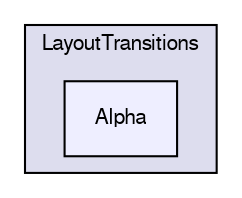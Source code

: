 digraph "Alpha" {
  compound=true
  node [ fontsize="10", fontname="FreeSans"];
  edge [ labelfontsize="10", labelfontname="FreeSans"];
  subgraph clusterdir_4a8f13b57e5491278545ebbf4732e03c {
    graph [ bgcolor="#ddddee", pencolor="black", label="LayoutTransitions" fontname="FreeSans", fontsize="10", URL="dir_4a8f13b57e5491278545ebbf4732e03c.html"]
  dir_043015cedb136a1449a82cf834e0b918 [shape=box, label="Alpha", style="filled", fillcolor="#eeeeff", pencolor="black", URL="dir_043015cedb136a1449a82cf834e0b918.html"];
  }
}
